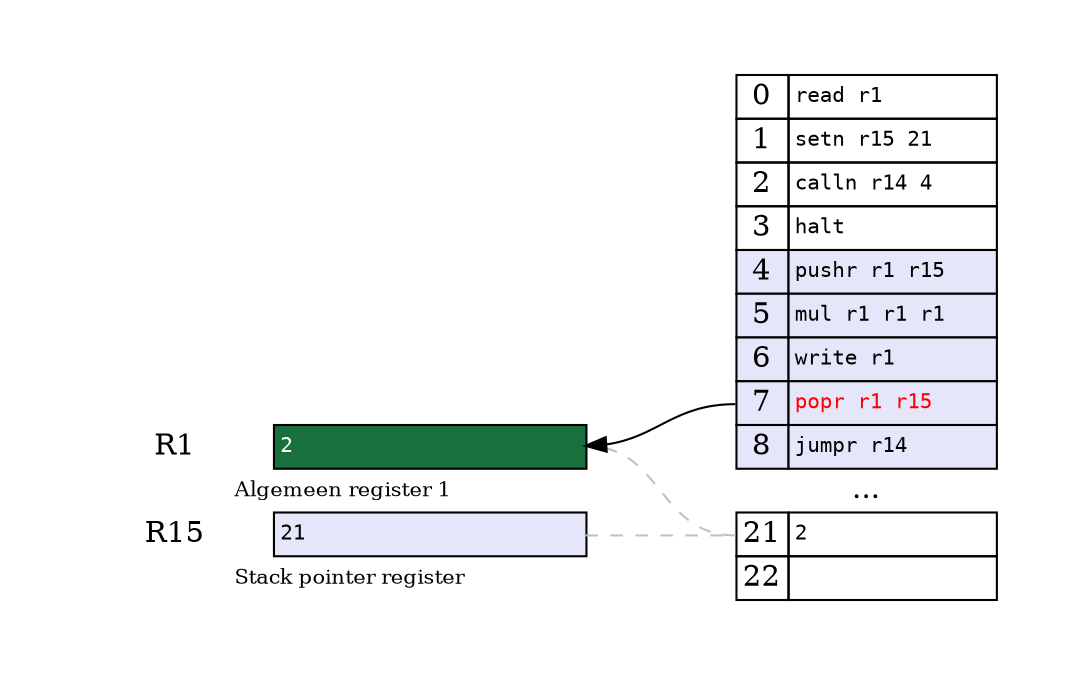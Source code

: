 digraph {
    graph [pad="0.5", nodesep="0.5", ranksep="1"];
    node [shape=plain]
    rankdir=LR;

    CPU_t [label=<
    <table border="0" cellborder="1" cellspacing="0">
        <tr>
            <td color="none">R1</td>
            <td port="r1" align="left" width="90%" bgcolor="#196F3D"><font point-size="10" face="monospace" color="white">2</font></td>
        </tr>
        <tr>
            <td color="none" align="left" colspan="2">
                <font point-size="10">Algemeen register 1</font>
            </td>
        </tr>
        <tr>
            <td color="none">R15</td>
            <td port="r15" align="left" bgcolor="lavender"><font point-size="10" face="monospace">21</font></td>
        </tr>
        <tr>
            <td color="none" align="left" colspan="2">
                <font point-size="10">Stack pointer register</font>
            </td>
        </tr>
    </table>>]

    RAM_t [label=<
    <table align="right" border="0" cellborder="1" cellspacing="0">
        <tr>
            <td port="m0" width="20%">0</td>
            <td align="left" width="100%"><font point-size="10" face="monospace">read r1</font></td>
        </tr>
        <tr>
            <td port="m1" width="20%">1</td>
            <td align="left" width="100%"><font point-size="10" face="monospace">setn r15 21</font></td>
        </tr>
        <tr>
            <td port="m2">2</td>
            <td align="left"><font point-size="10" face="monospace">calln r14 4</font></td>
        </tr>
        <tr>
            <td port="m3">3</td>
            <td align="left"><font point-size="10" face="monospace">halt</font></td>
        </tr>
        <tr>
            <td port="m4" bgcolor="lavender">4</td>
            <td align="left" bgcolor="lavender"><font point-size="10" face="monospace">pushr r1 r15</font></td>
        </tr>
        <tr>
            <td port="m5" bgcolor="lavender">5</td>
            <td align="left" bgcolor="lavender"><font point-size="10" face="monospace">mul r1 r1 r1</font></td>
        </tr>
        <tr>
            <td port="m6" bgcolor="lavender">6</td>
            <td align="left" bgcolor="lavender"><font point-size="10" face="monospace">write r1</font></td>
        </tr>
        <tr>
            <td port="m7" bgcolor="lavender">7</td>
            <td align="left" bgcolor="lavender"><font point-size="10" face="monospace" color="red">popr r1 r15</font></td>
        </tr>
        <tr>
            <td port="m8" bgcolor="lavender">8</td>
            <td align="left" bgcolor="lavender"><font point-size="10" face="monospace">jumpr r14</font></td>
        </tr>
        <tr>
            <td color="none" colspan="2">...</td>
        </tr>
        <tr>
            <td port="m21">21</td>
            <td align="left"><font point-size="10" face="monospace">2</font></td>
        </tr>
        <tr>
            <td port="m22">22</td>
            <td align="left"></td>
        </tr>
    </table>>]



    CPU_t:r15 -> RAM_t:m21 [style=dashed, color=grey, arrowhead=none]
    RAM_t:m21 -> CPU_t:r1 [style=dashed, color=grey, arrowhead=none]
    RAM_t:m7 -> CPU_t:r1

}